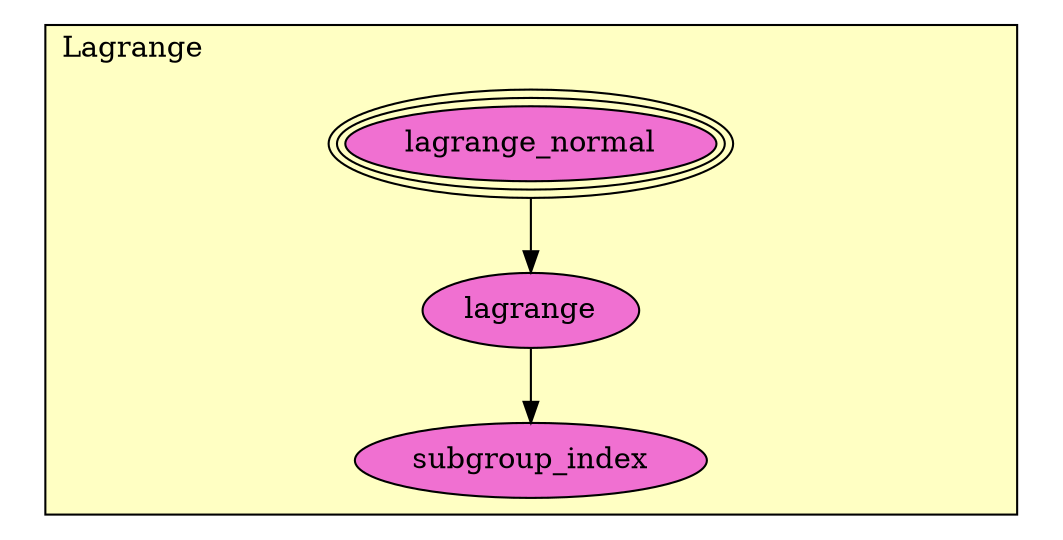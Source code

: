 digraph HoTT_Algebra_Groups_Lagrange {
  graph [ratio=0.5]
  node [style=filled]
Lagrange_lagrange_normal [label="lagrange_normal", URL=<Lagrange.html#lagrange_normal>, peripheries=3, fillcolor="#F070D1"] ;
Lagrange_lagrange [label="lagrange", URL=<Lagrange.html#lagrange>, fillcolor="#F070D1"] ;
Lagrange_subgroup_index [label="subgroup_index", URL=<Lagrange.html#subgroup_index>, fillcolor="#F070D1"] ;
  Lagrange_lagrange_normal -> Lagrange_lagrange [] ;
  Lagrange_lagrange -> Lagrange_subgroup_index [] ;
subgraph cluster_Lagrange { label="Lagrange"; fillcolor="#FFFFC3"; labeljust=l; style=filled 
Lagrange_subgroup_index; Lagrange_lagrange; Lagrange_lagrange_normal; };
} /* END */
